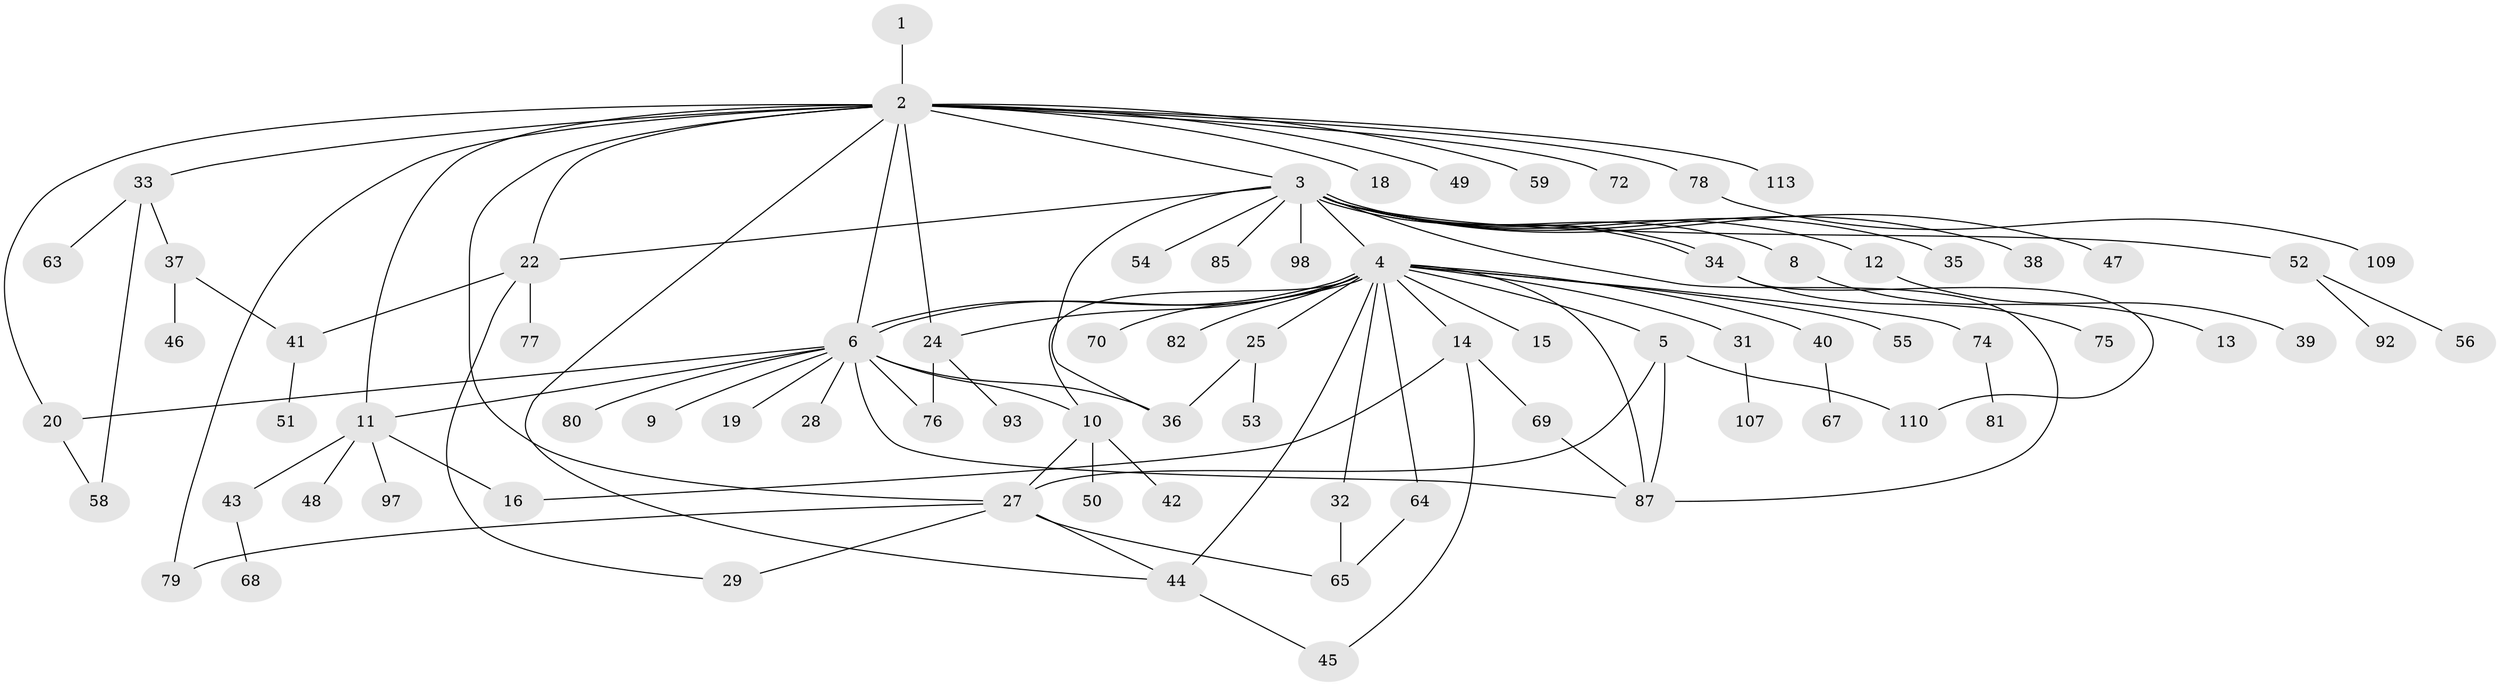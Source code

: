 // original degree distribution, {2: 0.20175438596491227, 15: 0.008771929824561403, 16: 0.008771929824561403, 20: 0.008771929824561403, 4: 0.09649122807017543, 13: 0.008771929824561403, 1: 0.5087719298245614, 3: 0.10526315789473684, 7: 0.008771929824561403, 5: 0.02631578947368421, 8: 0.008771929824561403, 6: 0.008771929824561403}
// Generated by graph-tools (version 1.1) at 2025/18/03/04/25 18:18:21]
// undirected, 79 vertices, 106 edges
graph export_dot {
graph [start="1"]
  node [color=gray90,style=filled];
  1 [super="+26"];
  2 [super="+61+7+17"];
  3;
  4;
  5;
  6;
  8;
  9;
  10 [super="+30"];
  11 [super="+88"];
  12;
  13;
  14 [super="+66+71+60+23"];
  15;
  16 [super="+73+21"];
  18;
  19;
  20;
  22 [super="+102+83"];
  24;
  25;
  27 [super="+57"];
  28;
  29;
  31;
  32;
  33;
  34;
  35;
  36 [super="+108"];
  37;
  38;
  39;
  40;
  41 [super="+84"];
  42;
  43;
  44 [super="+96+91"];
  45 [super="+101"];
  46;
  47;
  48;
  49;
  50;
  51;
  52;
  53;
  54;
  55;
  56;
  58 [super="+62+95"];
  59;
  63;
  64;
  65 [super="+86"];
  67;
  68;
  69;
  70;
  72;
  74;
  75;
  76;
  77;
  78;
  79;
  80;
  81;
  82;
  85;
  87 [super="+114+89"];
  92;
  93;
  97;
  98;
  107;
  109;
  110;
  113;
  1 -- 2;
  2 -- 3;
  2 -- 18;
  2 -- 24;
  2 -- 27;
  2 -- 33;
  2 -- 49;
  2 -- 59;
  2 -- 72;
  2 -- 78;
  2 -- 113;
  2 -- 44;
  2 -- 20;
  2 -- 6;
  2 -- 22;
  2 -- 11;
  2 -- 79;
  3 -- 4;
  3 -- 8;
  3 -- 12;
  3 -- 22;
  3 -- 34;
  3 -- 34;
  3 -- 35;
  3 -- 36;
  3 -- 38;
  3 -- 47;
  3 -- 52;
  3 -- 54;
  3 -- 85;
  3 -- 98;
  3 -- 87;
  4 -- 5;
  4 -- 6;
  4 -- 6;
  4 -- 14;
  4 -- 15;
  4 -- 24;
  4 -- 25;
  4 -- 31;
  4 -- 32;
  4 -- 40;
  4 -- 44;
  4 -- 55;
  4 -- 64;
  4 -- 70;
  4 -- 74;
  4 -- 82;
  4 -- 87;
  4 -- 10 [weight=2];
  5 -- 27;
  5 -- 110;
  5 -- 87;
  6 -- 9;
  6 -- 10;
  6 -- 11;
  6 -- 19;
  6 -- 20;
  6 -- 28;
  6 -- 76;
  6 -- 80;
  6 -- 87;
  6 -- 36;
  8 -- 13;
  10 -- 42;
  10 -- 27;
  10 -- 50;
  11 -- 16;
  11 -- 43;
  11 -- 48;
  11 -- 97;
  12 -- 39;
  14 -- 69;
  14 -- 45;
  14 -- 16;
  20 -- 58;
  22 -- 41;
  22 -- 77;
  22 -- 29;
  24 -- 76;
  24 -- 93;
  25 -- 53;
  25 -- 36;
  27 -- 29;
  27 -- 65;
  27 -- 79;
  27 -- 44;
  31 -- 107;
  32 -- 65;
  33 -- 37;
  33 -- 58;
  33 -- 63;
  34 -- 75;
  34 -- 110;
  37 -- 41;
  37 -- 46;
  40 -- 67;
  41 -- 51;
  43 -- 68;
  44 -- 45;
  52 -- 56;
  52 -- 92;
  64 -- 65;
  69 -- 87;
  74 -- 81;
  78 -- 109;
}
